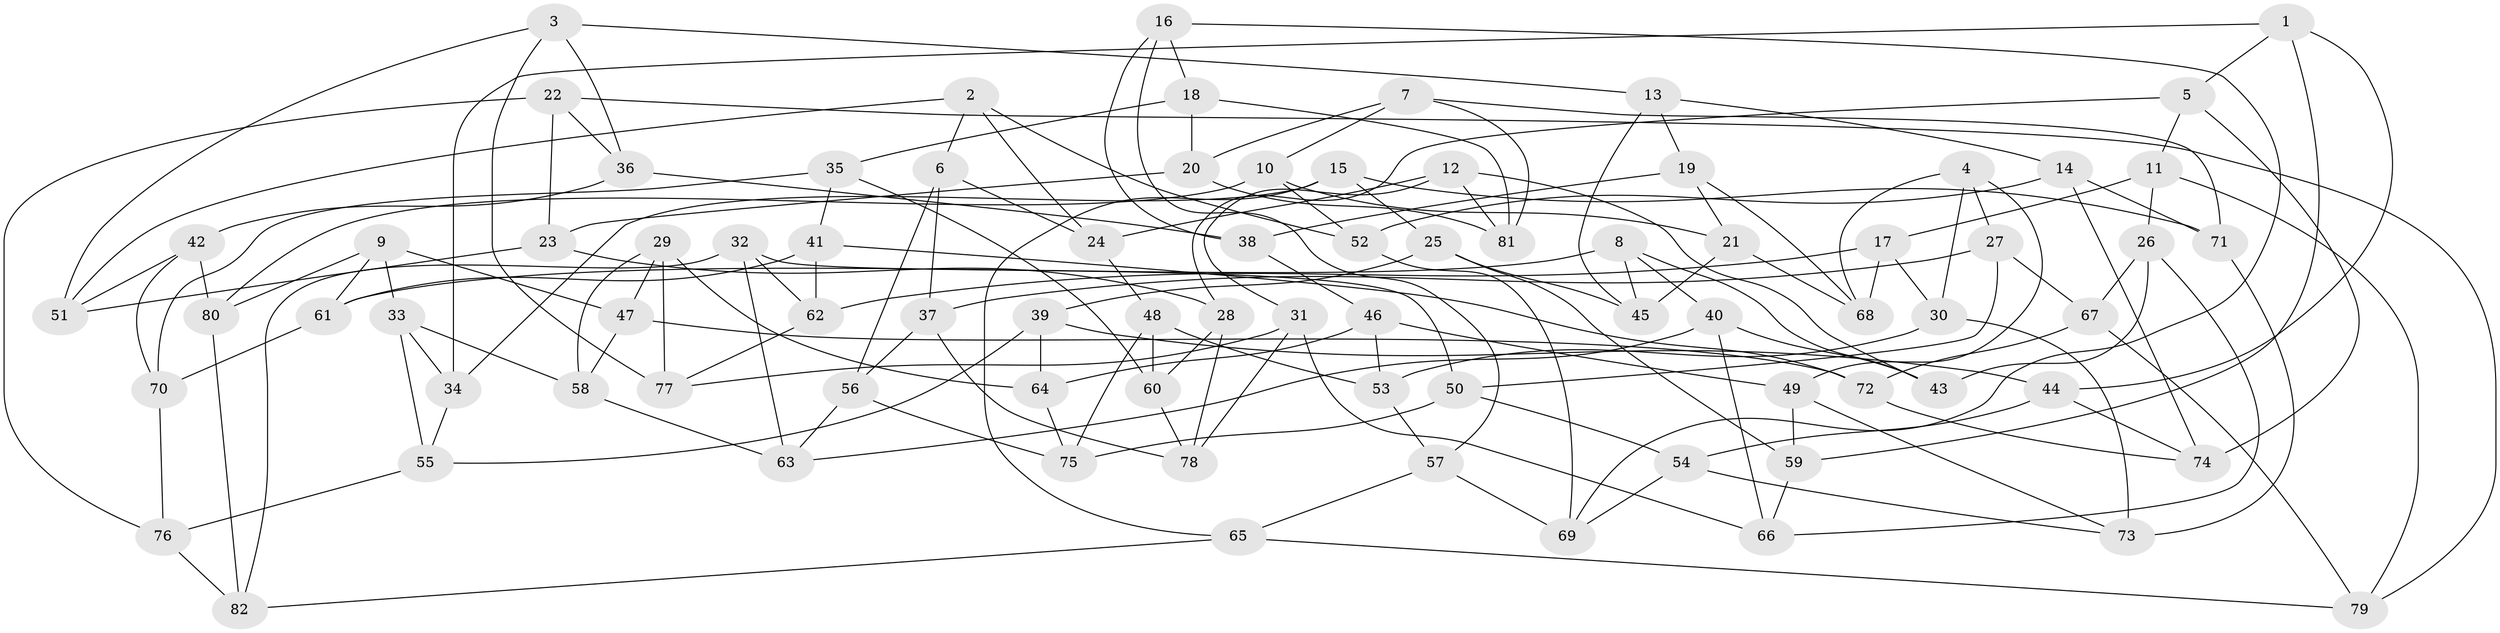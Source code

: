 // coarse degree distribution, {6: 0.3877551020408163, 5: 0.2857142857142857, 4: 0.32653061224489793}
// Generated by graph-tools (version 1.1) at 2025/24/03/03/25 07:24:30]
// undirected, 82 vertices, 164 edges
graph export_dot {
graph [start="1"]
  node [color=gray90,style=filled];
  1;
  2;
  3;
  4;
  5;
  6;
  7;
  8;
  9;
  10;
  11;
  12;
  13;
  14;
  15;
  16;
  17;
  18;
  19;
  20;
  21;
  22;
  23;
  24;
  25;
  26;
  27;
  28;
  29;
  30;
  31;
  32;
  33;
  34;
  35;
  36;
  37;
  38;
  39;
  40;
  41;
  42;
  43;
  44;
  45;
  46;
  47;
  48;
  49;
  50;
  51;
  52;
  53;
  54;
  55;
  56;
  57;
  58;
  59;
  60;
  61;
  62;
  63;
  64;
  65;
  66;
  67;
  68;
  69;
  70;
  71;
  72;
  73;
  74;
  75;
  76;
  77;
  78;
  79;
  80;
  81;
  82;
  1 -- 44;
  1 -- 59;
  1 -- 34;
  1 -- 5;
  2 -- 51;
  2 -- 24;
  2 -- 6;
  2 -- 52;
  3 -- 77;
  3 -- 51;
  3 -- 36;
  3 -- 13;
  4 -- 27;
  4 -- 68;
  4 -- 30;
  4 -- 49;
  5 -- 28;
  5 -- 74;
  5 -- 11;
  6 -- 56;
  6 -- 24;
  6 -- 37;
  7 -- 20;
  7 -- 10;
  7 -- 81;
  7 -- 71;
  8 -- 45;
  8 -- 43;
  8 -- 61;
  8 -- 40;
  9 -- 33;
  9 -- 80;
  9 -- 61;
  9 -- 47;
  10 -- 52;
  10 -- 21;
  10 -- 80;
  11 -- 26;
  11 -- 17;
  11 -- 79;
  12 -- 31;
  12 -- 43;
  12 -- 81;
  12 -- 24;
  13 -- 14;
  13 -- 45;
  13 -- 19;
  14 -- 74;
  14 -- 52;
  14 -- 71;
  15 -- 65;
  15 -- 71;
  15 -- 34;
  15 -- 25;
  16 -- 69;
  16 -- 57;
  16 -- 18;
  16 -- 38;
  17 -- 68;
  17 -- 30;
  17 -- 62;
  18 -- 81;
  18 -- 35;
  18 -- 20;
  19 -- 21;
  19 -- 68;
  19 -- 38;
  20 -- 81;
  20 -- 23;
  21 -- 45;
  21 -- 68;
  22 -- 23;
  22 -- 76;
  22 -- 79;
  22 -- 36;
  23 -- 28;
  23 -- 51;
  24 -- 48;
  25 -- 39;
  25 -- 59;
  25 -- 45;
  26 -- 67;
  26 -- 66;
  26 -- 43;
  27 -- 50;
  27 -- 67;
  27 -- 37;
  28 -- 60;
  28 -- 78;
  29 -- 58;
  29 -- 47;
  29 -- 77;
  29 -- 64;
  30 -- 73;
  30 -- 53;
  31 -- 77;
  31 -- 66;
  31 -- 78;
  32 -- 50;
  32 -- 82;
  32 -- 63;
  32 -- 62;
  33 -- 34;
  33 -- 58;
  33 -- 55;
  34 -- 55;
  35 -- 60;
  35 -- 70;
  35 -- 41;
  36 -- 38;
  36 -- 42;
  37 -- 78;
  37 -- 56;
  38 -- 46;
  39 -- 44;
  39 -- 55;
  39 -- 64;
  40 -- 43;
  40 -- 63;
  40 -- 66;
  41 -- 61;
  41 -- 62;
  41 -- 72;
  42 -- 51;
  42 -- 80;
  42 -- 70;
  44 -- 74;
  44 -- 54;
  46 -- 64;
  46 -- 53;
  46 -- 49;
  47 -- 58;
  47 -- 72;
  48 -- 53;
  48 -- 75;
  48 -- 60;
  49 -- 59;
  49 -- 73;
  50 -- 75;
  50 -- 54;
  52 -- 69;
  53 -- 57;
  54 -- 73;
  54 -- 69;
  55 -- 76;
  56 -- 63;
  56 -- 75;
  57 -- 69;
  57 -- 65;
  58 -- 63;
  59 -- 66;
  60 -- 78;
  61 -- 70;
  62 -- 77;
  64 -- 75;
  65 -- 79;
  65 -- 82;
  67 -- 72;
  67 -- 79;
  70 -- 76;
  71 -- 73;
  72 -- 74;
  76 -- 82;
  80 -- 82;
}
